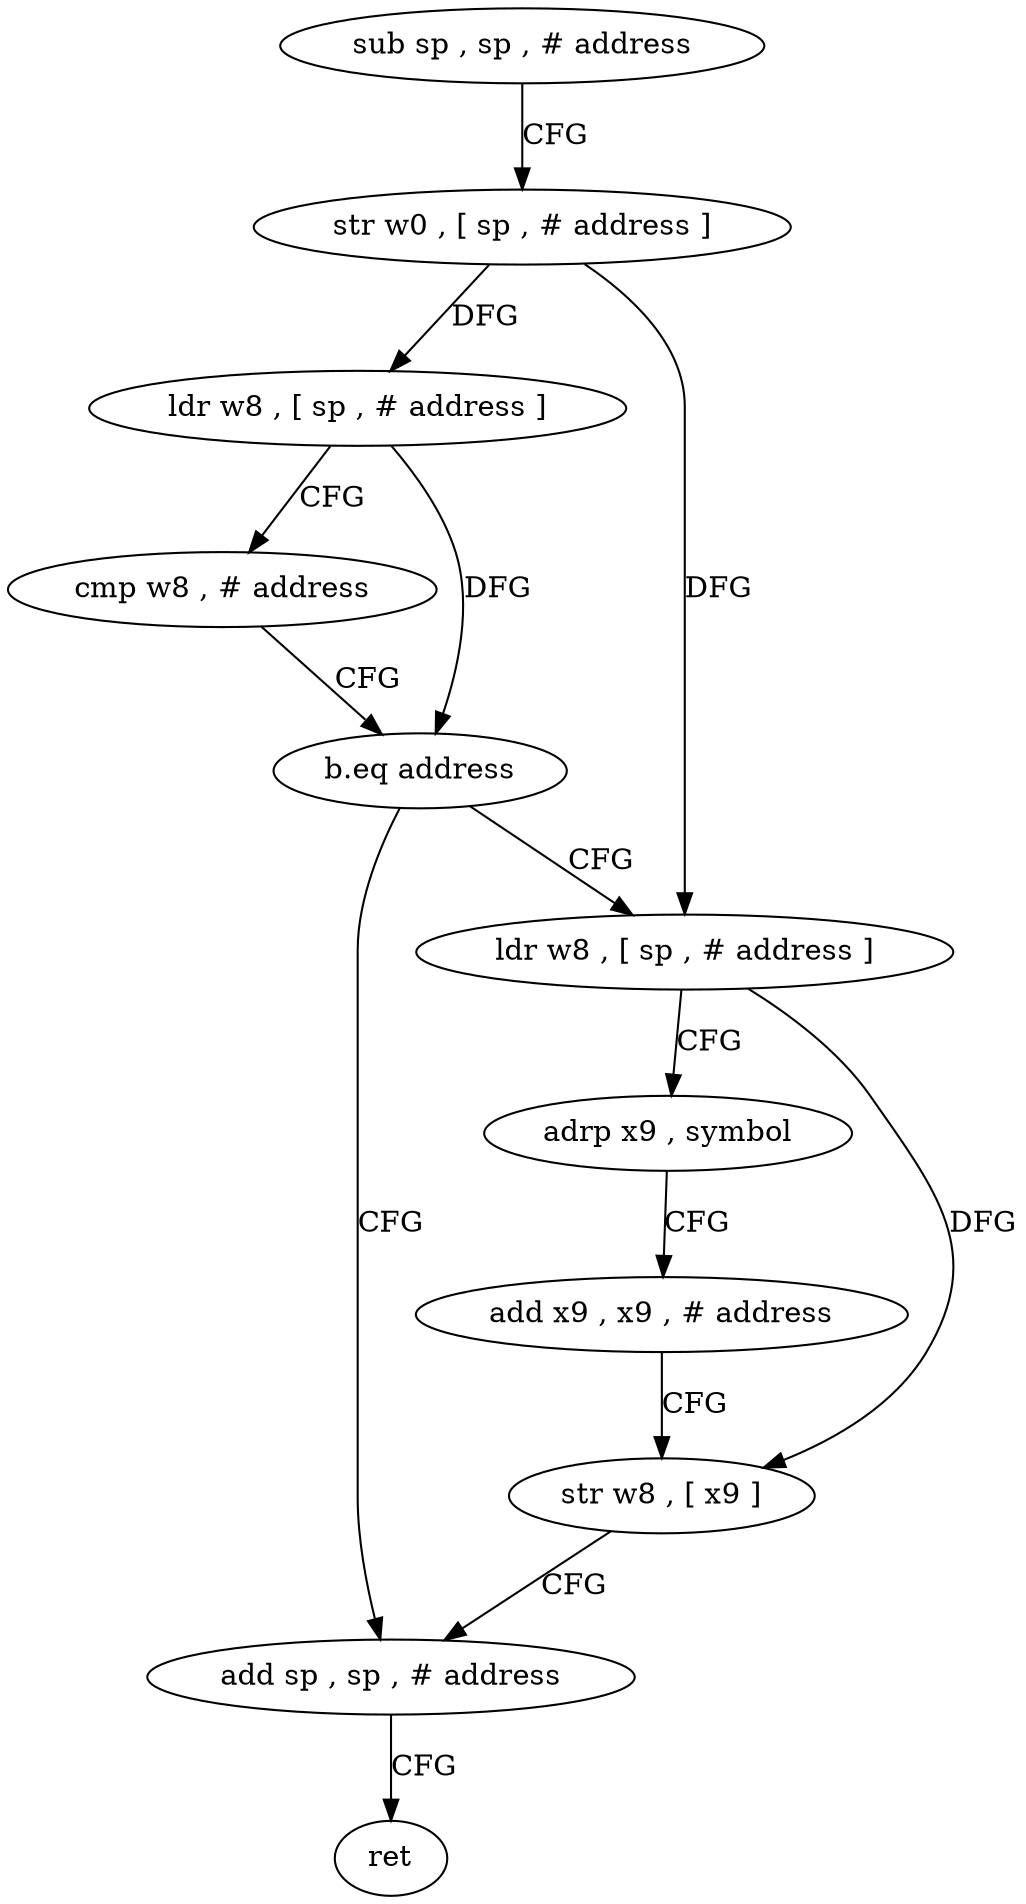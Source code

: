 digraph "func" {
"4201428" [label = "sub sp , sp , # address" ]
"4201432" [label = "str w0 , [ sp , # address ]" ]
"4201436" [label = "ldr w8 , [ sp , # address ]" ]
"4201440" [label = "cmp w8 , # address" ]
"4201444" [label = "b.eq address" ]
"4201464" [label = "add sp , sp , # address" ]
"4201448" [label = "ldr w8 , [ sp , # address ]" ]
"4201468" [label = "ret" ]
"4201452" [label = "adrp x9 , symbol" ]
"4201456" [label = "add x9 , x9 , # address" ]
"4201460" [label = "str w8 , [ x9 ]" ]
"4201428" -> "4201432" [ label = "CFG" ]
"4201432" -> "4201436" [ label = "DFG" ]
"4201432" -> "4201448" [ label = "DFG" ]
"4201436" -> "4201440" [ label = "CFG" ]
"4201436" -> "4201444" [ label = "DFG" ]
"4201440" -> "4201444" [ label = "CFG" ]
"4201444" -> "4201464" [ label = "CFG" ]
"4201444" -> "4201448" [ label = "CFG" ]
"4201464" -> "4201468" [ label = "CFG" ]
"4201448" -> "4201452" [ label = "CFG" ]
"4201448" -> "4201460" [ label = "DFG" ]
"4201452" -> "4201456" [ label = "CFG" ]
"4201456" -> "4201460" [ label = "CFG" ]
"4201460" -> "4201464" [ label = "CFG" ]
}
